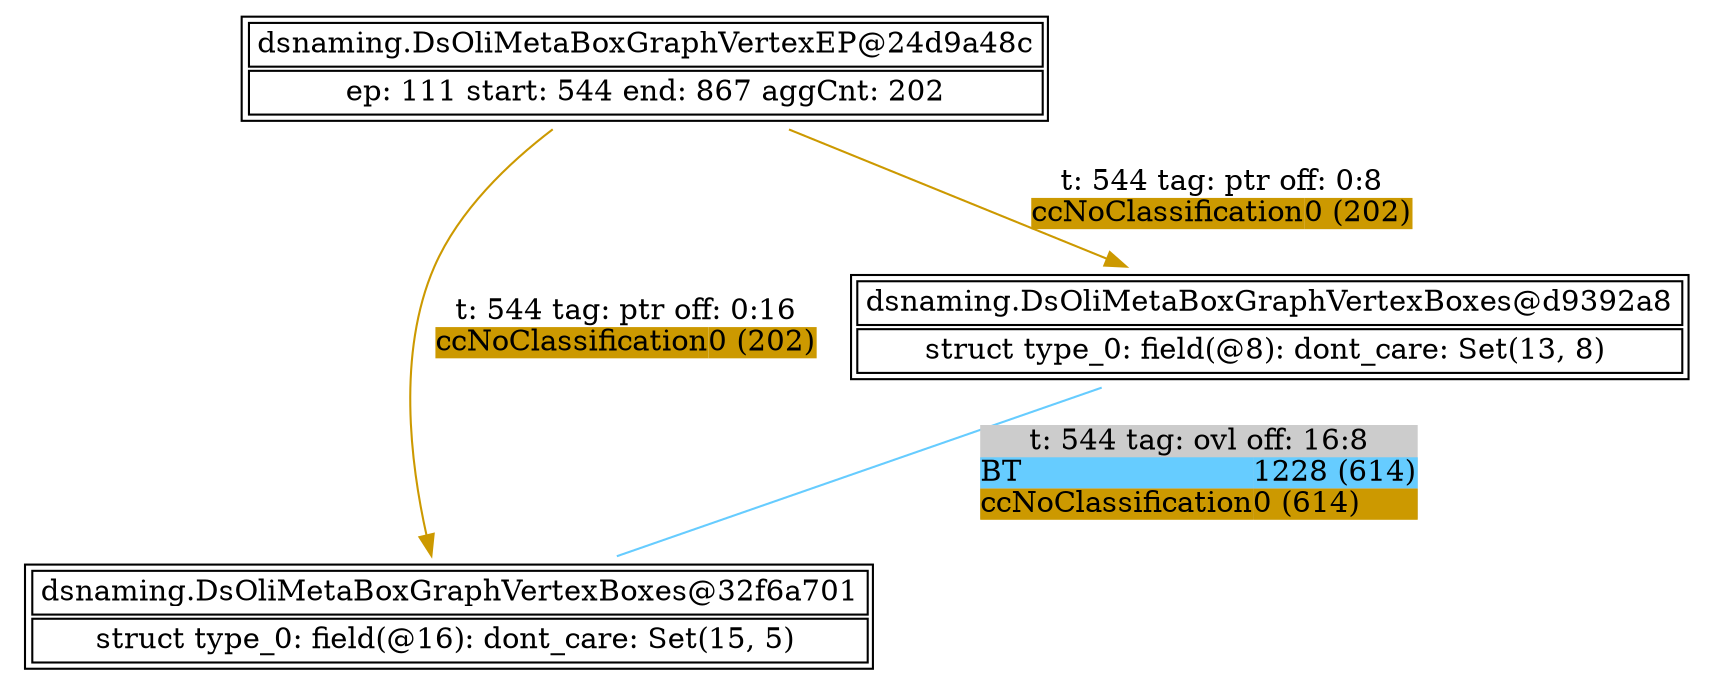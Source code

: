 digraph G {
	"dsnaming.DsOliMetaBoxGraphVertexEP@24d9a48c" -> "dsnaming.DsOliMetaBoxGraphVertexBoxes@32f6a701" [color = "#CC9900", label = <<TABLE BORDER="0" ALIGN="left" COLOR="black" CELLBORDER="0"  CELLPADDING="0" CELLSPACING="0"><TR><TD COLSPAN="2">t: 544 tag: ptr off: 0:16</TD></TR><TR><TD ALIGN="left" BGCOLOR="#CC9900">ccNoClassification</TD><TD ALIGN="left" BGCOLOR="#CC9900">0 (202)</TD></TR></TABLE>>]
	"dsnaming.DsOliMetaBoxGraphVertexEP@24d9a48c" -> "dsnaming.DsOliMetaBoxGraphVertexBoxes@d9392a8" [color = "#CC9900", label = <<TABLE BORDER="0" ALIGN="left" COLOR="black" CELLBORDER="0"  CELLPADDING="0" CELLSPACING="0"><TR><TD COLSPAN="2">t: 544 tag: ptr off: 0:8</TD></TR><TR><TD ALIGN="left" BGCOLOR="#CC9900">ccNoClassification</TD><TD ALIGN="left" BGCOLOR="#CC9900">0 (202)</TD></TR></TABLE>>]
	"dsnaming.DsOliMetaBoxGraphVertexBoxes@d9392a8" -> "dsnaming.DsOliMetaBoxGraphVertexBoxes@32f6a701" [dir = none, label = <<TABLE BORDER="0" ALIGN="left" BGCOLOR="#CCCCCC" COLOR="black" CELLBORDER="0" CELLPADDING="0" CELLSPACING="0"><TR><TD COLSPAN="2">t: 544 tag: ovl off: 16:8</TD></TR><TR><TD ALIGN="left" BGCOLOR="#66CCFF">BT</TD><TD ALIGN="left" BGCOLOR="#66CCFF">1228 (614)</TD></TR><TR><TD ALIGN="left" BGCOLOR="#CC9900">ccNoClassification</TD><TD ALIGN="left" BGCOLOR="#CC9900">0 (614)</TD></TR></TABLE>>, color = "#66CCFF"]
	subgraph connected_vertices {
		rankdir = LR
		"dsnaming.DsOliMetaBoxGraphVertexEP@24d9a48c"  [label = <<TABLE><TR><TD COLSPAN="2">dsnaming.DsOliMetaBoxGraphVertexEP@24d9a48c</TD></TR><TR><TD COLSPAN="2">ep: 111 start: 544 end: 867 aggCnt: 202</TD></TR></TABLE>>, shape = none]
		"dsnaming.DsOliMetaBoxGraphVertexBoxes@32f6a701"  [label = <<TABLE><TR><TD COLSPAN="2">dsnaming.DsOliMetaBoxGraphVertexBoxes@32f6a701</TD></TR><TR><TD COLSPAN="2">struct type_0: field(@16): dont_care: Set(15, 5) </TD></TR></TABLE>>, shape = none]
		"dsnaming.DsOliMetaBoxGraphVertexBoxes@d9392a8"  [label = <<TABLE><TR><TD COLSPAN="2">dsnaming.DsOliMetaBoxGraphVertexBoxes@d9392a8</TD></TR><TR><TD COLSPAN="2">struct type_0: field(@8): dont_care: Set(13, 8) </TD></TR></TABLE>>, shape = none]
	}
}